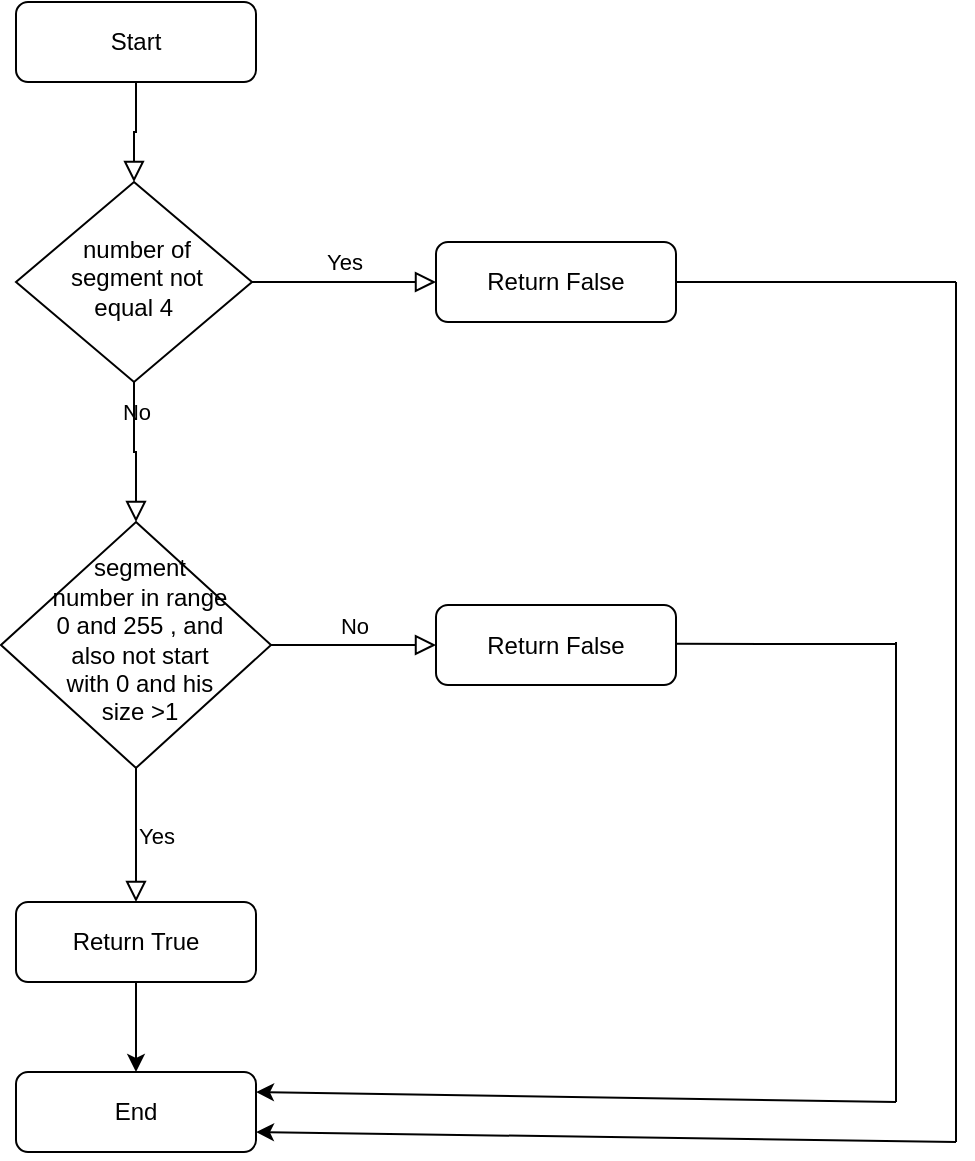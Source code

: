 <mxfile version="26.2.5">
  <diagram id="C5RBs43oDa-KdzZeNtuy" name="Page-1">
    <mxGraphModel dx="1228" dy="620" grid="1" gridSize="10" guides="1" tooltips="1" connect="1" arrows="1" fold="1" page="1" pageScale="1" pageWidth="827" pageHeight="1169" math="0" shadow="0">
      <root>
        <mxCell id="WIyWlLk6GJQsqaUBKTNV-0" />
        <mxCell id="WIyWlLk6GJQsqaUBKTNV-1" parent="WIyWlLk6GJQsqaUBKTNV-0" />
        <mxCell id="AWnRzFjY2MCrmjHUC1ZS-1" value="" style="rounded=0;html=1;jettySize=auto;orthogonalLoop=1;fontSize=11;endArrow=block;endFill=0;endSize=8;strokeWidth=1;shadow=0;labelBackgroundColor=none;edgeStyle=orthogonalEdgeStyle;" edge="1" parent="WIyWlLk6GJQsqaUBKTNV-1" source="AWnRzFjY2MCrmjHUC1ZS-2" target="AWnRzFjY2MCrmjHUC1ZS-5">
          <mxGeometry relative="1" as="geometry" />
        </mxCell>
        <mxCell id="AWnRzFjY2MCrmjHUC1ZS-2" value="Start" style="rounded=1;whiteSpace=wrap;html=1;fontSize=12;glass=0;strokeWidth=1;shadow=0;" vertex="1" parent="WIyWlLk6GJQsqaUBKTNV-1">
          <mxGeometry x="170" y="30" width="120" height="40" as="geometry" />
        </mxCell>
        <mxCell id="AWnRzFjY2MCrmjHUC1ZS-3" value="No" style="rounded=0;html=1;jettySize=auto;orthogonalLoop=1;fontSize=11;endArrow=block;endFill=0;endSize=8;strokeWidth=1;shadow=0;labelBackgroundColor=none;edgeStyle=orthogonalEdgeStyle;" edge="1" parent="WIyWlLk6GJQsqaUBKTNV-1" source="AWnRzFjY2MCrmjHUC1ZS-5" target="AWnRzFjY2MCrmjHUC1ZS-9">
          <mxGeometry y="20" relative="1" as="geometry">
            <mxPoint as="offset" />
          </mxGeometry>
        </mxCell>
        <mxCell id="AWnRzFjY2MCrmjHUC1ZS-4" value="Yes" style="edgeStyle=orthogonalEdgeStyle;rounded=0;html=1;jettySize=auto;orthogonalLoop=1;fontSize=11;endArrow=block;endFill=0;endSize=8;strokeWidth=1;shadow=0;labelBackgroundColor=none;" edge="1" parent="WIyWlLk6GJQsqaUBKTNV-1" source="AWnRzFjY2MCrmjHUC1ZS-5" target="AWnRzFjY2MCrmjHUC1ZS-6">
          <mxGeometry y="10" relative="1" as="geometry">
            <mxPoint as="offset" />
          </mxGeometry>
        </mxCell>
        <mxCell id="AWnRzFjY2MCrmjHUC1ZS-5" value="number of segment not equal 4&amp;nbsp;" style="rhombus;whiteSpace=wrap;html=1;shadow=0;fontFamily=Helvetica;fontSize=12;align=center;strokeWidth=1;spacing=6;spacingTop=-4;spacingLeft=18;spacingRight=15;" vertex="1" parent="WIyWlLk6GJQsqaUBKTNV-1">
          <mxGeometry x="170" y="120" width="118" height="100" as="geometry" />
        </mxCell>
        <mxCell id="AWnRzFjY2MCrmjHUC1ZS-6" value="Return False" style="rounded=1;whiteSpace=wrap;html=1;fontSize=12;glass=0;strokeWidth=1;shadow=0;" vertex="1" parent="WIyWlLk6GJQsqaUBKTNV-1">
          <mxGeometry x="380" y="150" width="120" height="40" as="geometry" />
        </mxCell>
        <mxCell id="AWnRzFjY2MCrmjHUC1ZS-7" value="No" style="edgeStyle=orthogonalEdgeStyle;rounded=0;html=1;jettySize=auto;orthogonalLoop=1;fontSize=11;endArrow=block;endFill=0;endSize=8;strokeWidth=1;shadow=0;labelBackgroundColor=none;" edge="1" parent="WIyWlLk6GJQsqaUBKTNV-1" source="AWnRzFjY2MCrmjHUC1ZS-9" target="AWnRzFjY2MCrmjHUC1ZS-8">
          <mxGeometry y="10" relative="1" as="geometry">
            <mxPoint as="offset" />
          </mxGeometry>
        </mxCell>
        <mxCell id="AWnRzFjY2MCrmjHUC1ZS-8" value="Return False" style="rounded=1;whiteSpace=wrap;html=1;fontSize=12;glass=0;strokeWidth=1;shadow=0;" vertex="1" parent="WIyWlLk6GJQsqaUBKTNV-1">
          <mxGeometry x="380" y="331.5" width="120" height="40" as="geometry" />
        </mxCell>
        <mxCell id="AWnRzFjY2MCrmjHUC1ZS-9" value="segment number in range 0 and 255 , and also not start with 0 and his size &amp;gt;1" style="rhombus;whiteSpace=wrap;html=1;shadow=0;fontFamily=Helvetica;fontSize=12;align=center;strokeWidth=1;spacing=7;spacingTop=-5;spacingLeft=18;spacingRight=15;" vertex="1" parent="WIyWlLk6GJQsqaUBKTNV-1">
          <mxGeometry x="162.5" y="290" width="135" height="123" as="geometry" />
        </mxCell>
        <mxCell id="AWnRzFjY2MCrmjHUC1ZS-13" value="Yes" style="edgeStyle=orthogonalEdgeStyle;rounded=0;html=1;jettySize=auto;orthogonalLoop=1;fontSize=11;endArrow=block;endFill=0;endSize=8;strokeWidth=1;shadow=0;labelBackgroundColor=none;exitX=0.5;exitY=1;exitDx=0;exitDy=0;entryX=0.5;entryY=0;entryDx=0;entryDy=0;" edge="1" parent="WIyWlLk6GJQsqaUBKTNV-1" target="AWnRzFjY2MCrmjHUC1ZS-23" source="AWnRzFjY2MCrmjHUC1ZS-9">
          <mxGeometry y="10" relative="1" as="geometry">
            <mxPoint as="offset" />
            <mxPoint x="231" y="420" as="sourcePoint" />
            <mxPoint x="231" y="470" as="targetPoint" />
          </mxGeometry>
        </mxCell>
        <mxCell id="AWnRzFjY2MCrmjHUC1ZS-23" value="Return True" style="rounded=1;whiteSpace=wrap;html=1;fontSize=12;glass=0;strokeWidth=1;shadow=0;" vertex="1" parent="WIyWlLk6GJQsqaUBKTNV-1">
          <mxGeometry x="170" y="480" width="120" height="40" as="geometry" />
        </mxCell>
        <mxCell id="AWnRzFjY2MCrmjHUC1ZS-25" value="End" style="rounded=1;whiteSpace=wrap;html=1;fontSize=12;glass=0;strokeWidth=1;shadow=0;" vertex="1" parent="WIyWlLk6GJQsqaUBKTNV-1">
          <mxGeometry x="170" y="565" width="120" height="40" as="geometry" />
        </mxCell>
        <mxCell id="AWnRzFjY2MCrmjHUC1ZS-76" value="" style="endArrow=classic;html=1;rounded=0;exitX=0.5;exitY=1;exitDx=0;exitDy=0;entryX=0.5;entryY=0;entryDx=0;entryDy=0;" edge="1" parent="WIyWlLk6GJQsqaUBKTNV-1" source="AWnRzFjY2MCrmjHUC1ZS-23" target="AWnRzFjY2MCrmjHUC1ZS-25">
          <mxGeometry width="50" height="50" relative="1" as="geometry">
            <mxPoint x="330" y="590" as="sourcePoint" />
            <mxPoint x="380" y="540" as="targetPoint" />
          </mxGeometry>
        </mxCell>
        <mxCell id="AWnRzFjY2MCrmjHUC1ZS-77" value="" style="endArrow=classic;html=1;rounded=0;entryX=1;entryY=0.75;entryDx=0;entryDy=0;" edge="1" parent="WIyWlLk6GJQsqaUBKTNV-1" target="AWnRzFjY2MCrmjHUC1ZS-25">
          <mxGeometry width="50" height="50" relative="1" as="geometry">
            <mxPoint x="640" y="600" as="sourcePoint" />
            <mxPoint x="330" y="310" as="targetPoint" />
          </mxGeometry>
        </mxCell>
        <mxCell id="AWnRzFjY2MCrmjHUC1ZS-78" value="" style="endArrow=none;html=1;rounded=0;entryX=1;entryY=0.5;entryDx=0;entryDy=0;" edge="1" parent="WIyWlLk6GJQsqaUBKTNV-1" target="AWnRzFjY2MCrmjHUC1ZS-6">
          <mxGeometry width="50" height="50" relative="1" as="geometry">
            <mxPoint x="640" y="170" as="sourcePoint" />
            <mxPoint x="330" y="310" as="targetPoint" />
          </mxGeometry>
        </mxCell>
        <mxCell id="AWnRzFjY2MCrmjHUC1ZS-79" value="" style="endArrow=none;html=1;rounded=0;" edge="1" parent="WIyWlLk6GJQsqaUBKTNV-1">
          <mxGeometry width="50" height="50" relative="1" as="geometry">
            <mxPoint x="640" y="600" as="sourcePoint" />
            <mxPoint x="640" y="170" as="targetPoint" />
          </mxGeometry>
        </mxCell>
        <mxCell id="AWnRzFjY2MCrmjHUC1ZS-80" value="" style="endArrow=none;html=1;rounded=0;entryX=1;entryY=0.5;entryDx=0;entryDy=0;" edge="1" parent="WIyWlLk6GJQsqaUBKTNV-1">
          <mxGeometry width="50" height="50" relative="1" as="geometry">
            <mxPoint x="610" y="351" as="sourcePoint" />
            <mxPoint x="500" y="350.91" as="targetPoint" />
          </mxGeometry>
        </mxCell>
        <mxCell id="AWnRzFjY2MCrmjHUC1ZS-81" value="" style="endArrow=none;html=1;rounded=0;" edge="1" parent="WIyWlLk6GJQsqaUBKTNV-1">
          <mxGeometry width="50" height="50" relative="1" as="geometry">
            <mxPoint x="610" y="580" as="sourcePoint" />
            <mxPoint x="610" y="350" as="targetPoint" />
          </mxGeometry>
        </mxCell>
        <mxCell id="AWnRzFjY2MCrmjHUC1ZS-82" value="" style="endArrow=classic;html=1;rounded=0;entryX=1;entryY=0.25;entryDx=0;entryDy=0;" edge="1" parent="WIyWlLk6GJQsqaUBKTNV-1" target="AWnRzFjY2MCrmjHUC1ZS-25">
          <mxGeometry width="50" height="50" relative="1" as="geometry">
            <mxPoint x="610" y="580" as="sourcePoint" />
            <mxPoint x="300" y="580" as="targetPoint" />
          </mxGeometry>
        </mxCell>
      </root>
    </mxGraphModel>
  </diagram>
</mxfile>
